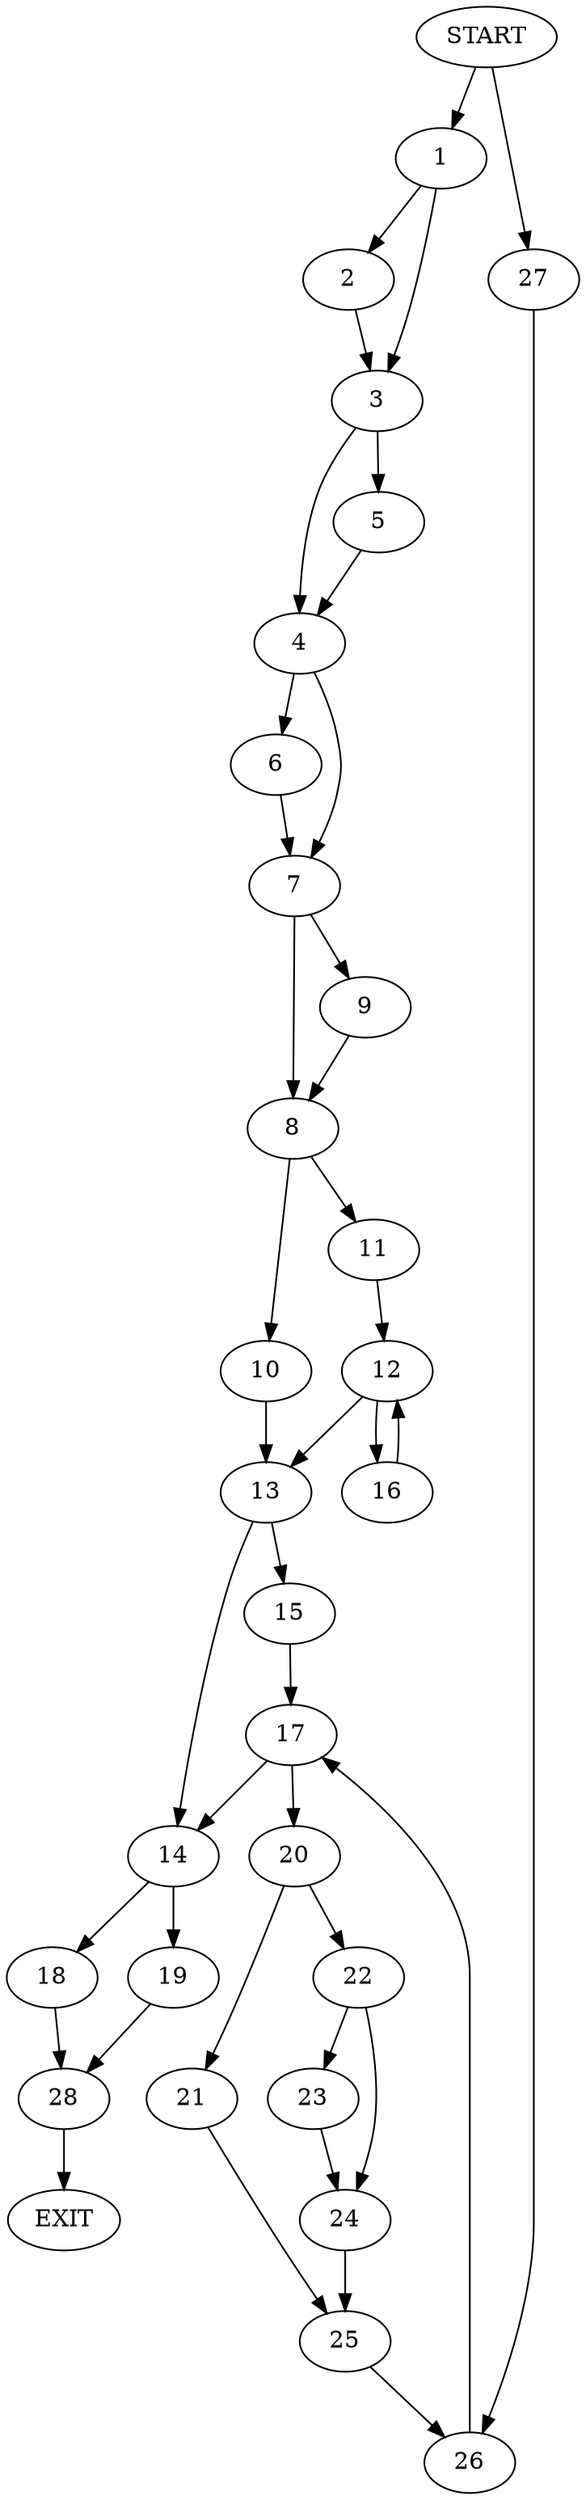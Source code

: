 digraph {
0 [label="START"]
29 [label="EXIT"]
0 -> 1
1 -> 2
1 -> 3
2 -> 3
3 -> 4
3 -> 5
4 -> 6
4 -> 7
5 -> 4
7 -> 8
7 -> 9
6 -> 7
9 -> 8
8 -> 10
8 -> 11
11 -> 12
10 -> 13
13 -> 14
13 -> 15
12 -> 16
12 -> 13
16 -> 12
15 -> 17
14 -> 18
14 -> 19
17 -> 14
17 -> 20
20 -> 21
20 -> 22
22 -> 23
22 -> 24
21 -> 25
23 -> 24
24 -> 25
25 -> 26
26 -> 17
0 -> 27
27 -> 26
19 -> 28
18 -> 28
28 -> 29
}
